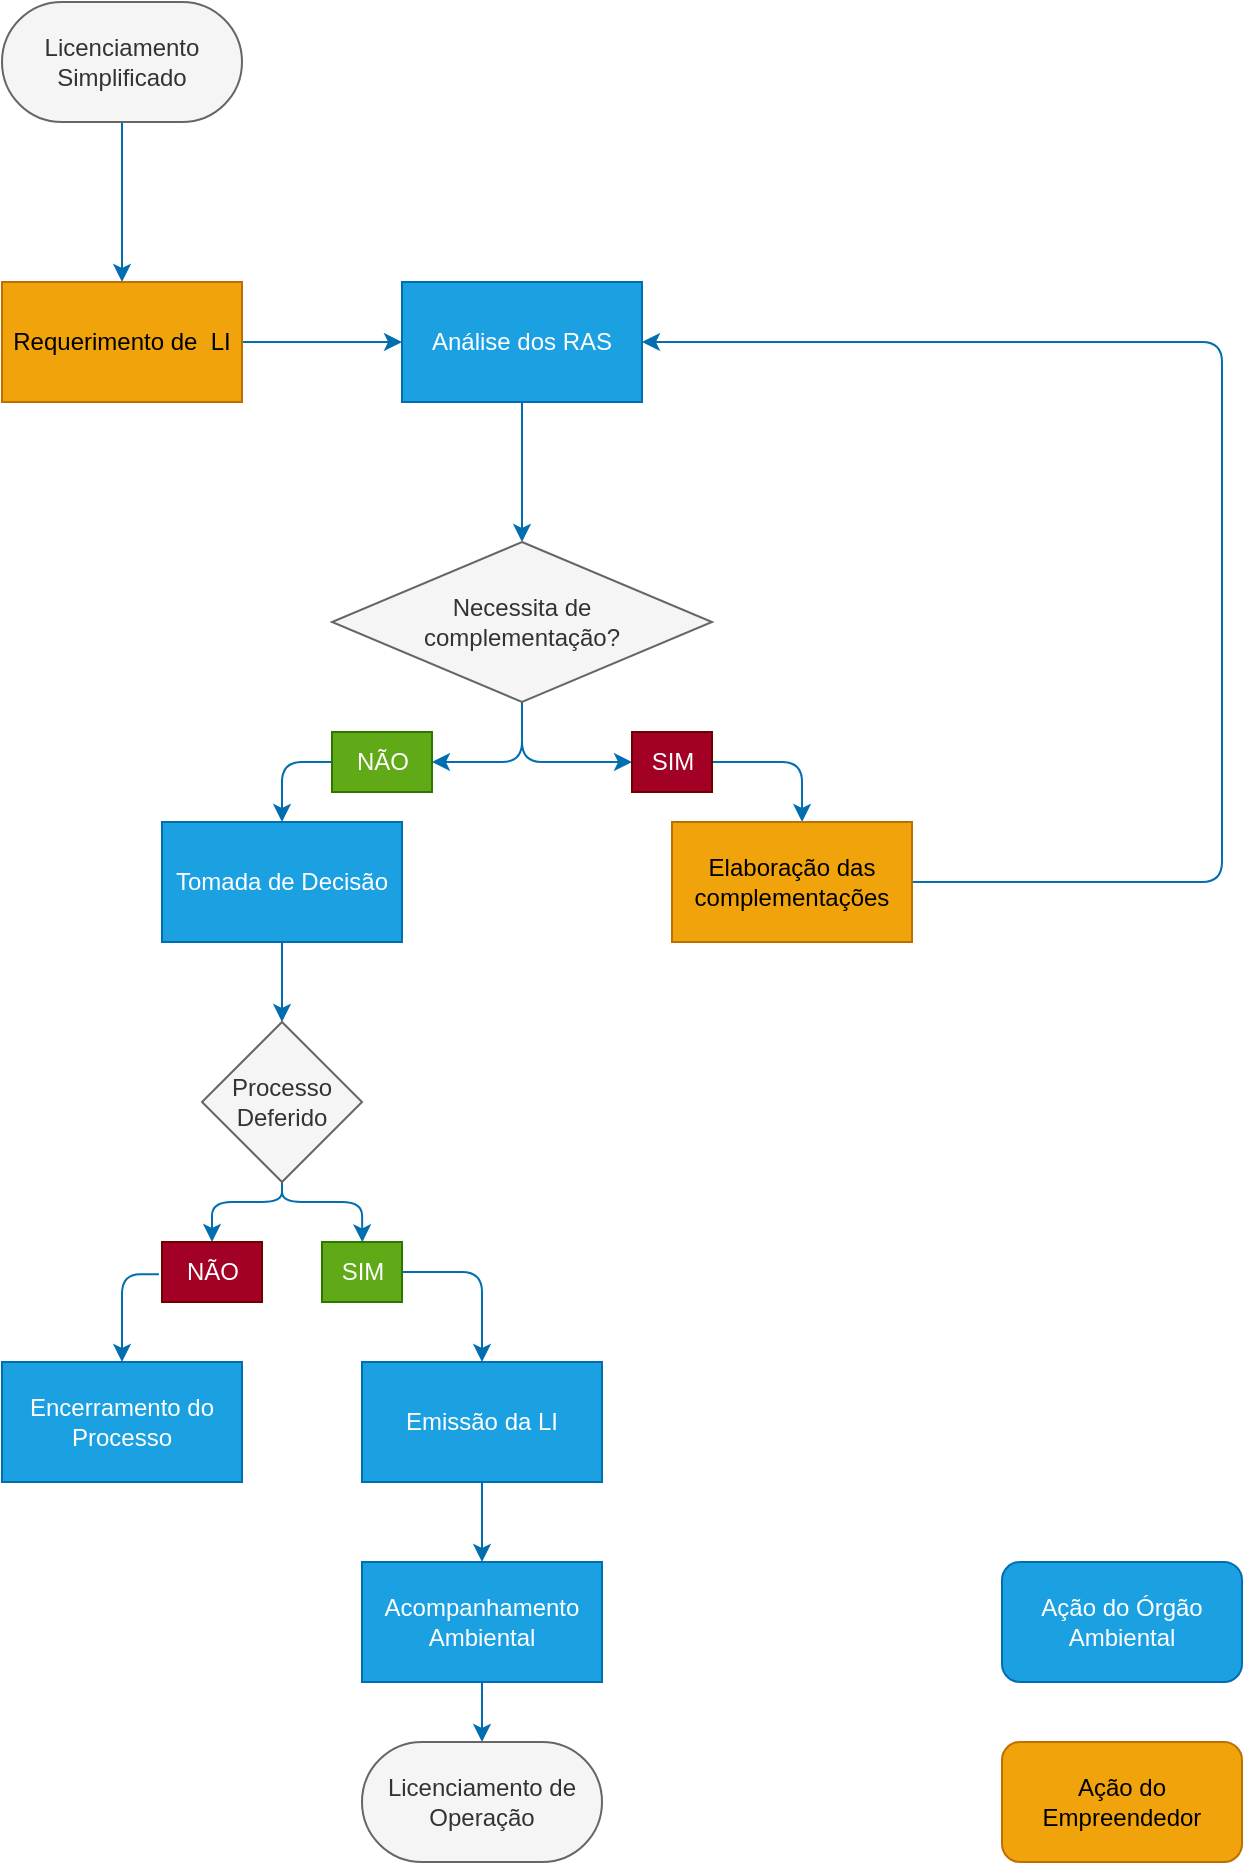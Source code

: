 <mxfile>
    <diagram id="0Nar0C7cz6JocBiBn4Yq" name="Page-1">
        <mxGraphModel dx="1434" dy="779" grid="1" gridSize="10" guides="1" tooltips="1" connect="1" arrows="1" fold="1" page="1" pageScale="1" pageWidth="850" pageHeight="1100" math="0" shadow="0">
            <root>
                <mxCell id="0"/>
                <mxCell id="1" parent="0"/>
                <mxCell id="4" value="" style="edgeStyle=none;html=1;fillColor=#1ba1e2;strokeColor=#006EAF;" parent="1" source="2" target="3" edge="1">
                    <mxGeometry relative="1" as="geometry"/>
                </mxCell>
                <mxCell id="2" value="Licenciamento Simplificado" style="rounded=1;whiteSpace=wrap;html=1;arcSize=50;absoluteArcSize=0;fillColor=#f5f5f5;fontColor=#333333;strokeColor=#666666;" parent="1" vertex="1">
                    <mxGeometry x="30" y="40" width="120" height="60" as="geometry"/>
                </mxCell>
                <mxCell id="6" value="" style="edgeStyle=none;html=1;fillColor=#1ba1e2;strokeColor=#006EAF;" parent="1" source="3" target="5" edge="1">
                    <mxGeometry relative="1" as="geometry"/>
                </mxCell>
                <mxCell id="3" value="Requerimento de&amp;nbsp; LI" style="whiteSpace=wrap;html=1;rounded=0;arcSize=50;fillColor=#f0a30a;fontColor=#000000;strokeColor=#BD7000;" parent="1" vertex="1">
                    <mxGeometry x="30" y="180" width="120" height="60" as="geometry"/>
                </mxCell>
                <mxCell id="10" value="" style="edgeStyle=none;html=1;fillColor=#1ba1e2;strokeColor=#006EAF;" parent="1" source="5" target="9" edge="1">
                    <mxGeometry relative="1" as="geometry"/>
                </mxCell>
                <mxCell id="5" value="Análise dos RAS" style="whiteSpace=wrap;html=1;rounded=0;arcSize=50;fillColor=#1ba1e2;fontColor=#ffffff;strokeColor=#006EAF;" parent="1" vertex="1">
                    <mxGeometry x="230" y="180" width="120" height="60" as="geometry"/>
                </mxCell>
                <mxCell id="12" value="" style="edgeStyle=none;html=1;entryX=1;entryY=0.5;entryDx=0;entryDy=0;entryPerimeter=0;fillColor=#1ba1e2;strokeColor=#006EAF;" parent="1" source="9" target="13" edge="1">
                    <mxGeometry relative="1" as="geometry">
                        <mxPoint x="250" y="420" as="targetPoint"/>
                        <Array as="points">
                            <mxPoint x="290" y="420"/>
                        </Array>
                    </mxGeometry>
                </mxCell>
                <mxCell id="15" style="edgeStyle=none;html=1;exitX=0.5;exitY=1;exitDx=0;exitDy=0;entryX=0;entryY=0.5;entryDx=0;entryDy=0;entryPerimeter=0;fillColor=#1ba1e2;strokeColor=#006EAF;" parent="1" source="9" target="14" edge="1">
                    <mxGeometry relative="1" as="geometry">
                        <Array as="points">
                            <mxPoint x="290" y="420"/>
                        </Array>
                    </mxGeometry>
                </mxCell>
                <mxCell id="9" value="Necessita de&lt;br&gt;complementação?" style="rhombus;whiteSpace=wrap;html=1;rounded=0;arcSize=50;fillColor=#f5f5f5;fontColor=#333333;strokeColor=#666666;" parent="1" vertex="1">
                    <mxGeometry x="195" y="310" width="190" height="80" as="geometry"/>
                </mxCell>
                <mxCell id="19" style="edgeStyle=none;html=1;entryX=0.5;entryY=0;entryDx=0;entryDy=0;fillColor=#1ba1e2;strokeColor=#006EAF;" parent="1" source="13" target="18" edge="1">
                    <mxGeometry relative="1" as="geometry">
                        <Array as="points">
                            <mxPoint x="170" y="420"/>
                        </Array>
                    </mxGeometry>
                </mxCell>
                <mxCell id="13" value="NÃO" style="text;html=1;align=center;verticalAlign=middle;resizable=0;points=[];autosize=1;strokeColor=#2D7600;fillColor=#60a917;fontColor=#ffffff;" parent="1" vertex="1">
                    <mxGeometry x="195" y="405" width="50" height="30" as="geometry"/>
                </mxCell>
                <mxCell id="17" style="edgeStyle=none;html=1;entryX=0.542;entryY=0;entryDx=0;entryDy=0;entryPerimeter=0;fillColor=#1ba1e2;strokeColor=#006EAF;" parent="1" source="14" target="16" edge="1">
                    <mxGeometry relative="1" as="geometry">
                        <Array as="points">
                            <mxPoint x="430" y="420"/>
                        </Array>
                    </mxGeometry>
                </mxCell>
                <mxCell id="14" value="SIM" style="text;html=1;align=center;verticalAlign=middle;resizable=0;points=[];autosize=1;strokeColor=#6F0000;fillColor=#a20025;fontColor=#ffffff;" parent="1" vertex="1">
                    <mxGeometry x="345" y="405" width="40" height="30" as="geometry"/>
                </mxCell>
                <mxCell id="30" style="edgeStyle=none;html=1;entryX=1;entryY=0.5;entryDx=0;entryDy=0;fillColor=#1ba1e2;strokeColor=#006EAF;" parent="1" source="16" target="5" edge="1">
                    <mxGeometry relative="1" as="geometry">
                        <Array as="points">
                            <mxPoint x="640" y="480"/>
                            <mxPoint x="640" y="320"/>
                            <mxPoint x="640" y="210"/>
                        </Array>
                    </mxGeometry>
                </mxCell>
                <mxCell id="16" value="Elaboração das complementações" style="whiteSpace=wrap;html=1;rounded=0;fillColor=#f0a30a;fontColor=#000000;strokeColor=#BD7000;" parent="1" vertex="1">
                    <mxGeometry x="365" y="450" width="120" height="60" as="geometry"/>
                </mxCell>
                <mxCell id="21" value="" style="edgeStyle=none;html=1;fillColor=#1ba1e2;strokeColor=#006EAF;" parent="1" source="18" target="20" edge="1">
                    <mxGeometry relative="1" as="geometry"/>
                </mxCell>
                <mxCell id="18" value="Tomada de Decisão" style="whiteSpace=wrap;html=1;rounded=0;fillColor=#1ba1e2;fontColor=#ffffff;strokeColor=#006EAF;" parent="1" vertex="1">
                    <mxGeometry x="110" y="450" width="120" height="60" as="geometry"/>
                </mxCell>
                <mxCell id="24" style="edgeStyle=none;html=1;entryX=0.5;entryY=0;entryDx=0;entryDy=0;entryPerimeter=0;fillColor=#1ba1e2;strokeColor=#006EAF;" parent="1" source="20" target="22" edge="1">
                    <mxGeometry relative="1" as="geometry">
                        <Array as="points">
                            <mxPoint x="170" y="640"/>
                            <mxPoint x="135" y="640"/>
                        </Array>
                    </mxGeometry>
                </mxCell>
                <mxCell id="25" style="edgeStyle=none;html=1;exitX=0.5;exitY=1;exitDx=0;exitDy=0;entryX=0.504;entryY=0.005;entryDx=0;entryDy=0;entryPerimeter=0;fillColor=#1ba1e2;strokeColor=#006EAF;" parent="1" source="20" target="23" edge="1">
                    <mxGeometry relative="1" as="geometry">
                        <Array as="points">
                            <mxPoint x="170" y="640"/>
                            <mxPoint x="210" y="640"/>
                        </Array>
                    </mxGeometry>
                </mxCell>
                <mxCell id="20" value="Processo&lt;br&gt;Deferido" style="rhombus;whiteSpace=wrap;html=1;rounded=0;fillColor=#f5f5f5;fontColor=#333333;strokeColor=#666666;" parent="1" vertex="1">
                    <mxGeometry x="130" y="550" width="80" height="80" as="geometry"/>
                </mxCell>
                <mxCell id="27" value="" style="edgeStyle=none;html=1;exitX=-0.031;exitY=0.538;exitDx=0;exitDy=0;exitPerimeter=0;fillColor=#1ba1e2;strokeColor=#006EAF;" parent="1" source="22" target="26" edge="1">
                    <mxGeometry relative="1" as="geometry">
                        <Array as="points">
                            <mxPoint x="90" y="676"/>
                        </Array>
                    </mxGeometry>
                </mxCell>
                <mxCell id="22" value="NÃO" style="text;html=1;align=center;verticalAlign=middle;resizable=0;points=[];autosize=1;strokeColor=#6F0000;fillColor=#a20025;fontColor=#ffffff;" parent="1" vertex="1">
                    <mxGeometry x="110" y="660" width="50" height="30" as="geometry"/>
                </mxCell>
                <mxCell id="29" value="" style="edgeStyle=none;html=1;exitX=1.004;exitY=0.5;exitDx=0;exitDy=0;exitPerimeter=0;fillColor=#1ba1e2;strokeColor=#006EAF;" parent="1" source="23" target="28" edge="1">
                    <mxGeometry relative="1" as="geometry">
                        <Array as="points">
                            <mxPoint x="270" y="675"/>
                        </Array>
                    </mxGeometry>
                </mxCell>
                <mxCell id="23" value="SIM" style="text;html=1;align=center;verticalAlign=middle;resizable=0;points=[];autosize=1;strokeColor=#2D7600;fillColor=#60a917;fontColor=#ffffff;" parent="1" vertex="1">
                    <mxGeometry x="190" y="660" width="40" height="30" as="geometry"/>
                </mxCell>
                <mxCell id="26" value="Encerramento do Processo" style="whiteSpace=wrap;html=1;fillColor=#1ba1e2;strokeColor=#006EAF;fontColor=#ffffff;" parent="1" vertex="1">
                    <mxGeometry x="30" y="720" width="120" height="60" as="geometry"/>
                </mxCell>
                <mxCell id="32" value="" style="edgeStyle=none;html=1;fillColor=#1ba1e2;strokeColor=#006EAF;" parent="1" source="28" target="31" edge="1">
                    <mxGeometry relative="1" as="geometry"/>
                </mxCell>
                <mxCell id="28" value="Emissão da LI" style="whiteSpace=wrap;html=1;fillColor=#1ba1e2;strokeColor=#006EAF;fontColor=#ffffff;" parent="1" vertex="1">
                    <mxGeometry x="210" y="720" width="120" height="60" as="geometry"/>
                </mxCell>
                <mxCell id="34" style="edgeStyle=none;html=1;entryX=0.5;entryY=0;entryDx=0;entryDy=0;fillColor=#1ba1e2;strokeColor=#006EAF;" parent="1" source="31" target="33" edge="1">
                    <mxGeometry relative="1" as="geometry"/>
                </mxCell>
                <mxCell id="31" value="Acompanhamento Ambiental" style="whiteSpace=wrap;html=1;fillColor=#1ba1e2;strokeColor=#006EAF;fontColor=#ffffff;" parent="1" vertex="1">
                    <mxGeometry x="210" y="820" width="120" height="60" as="geometry"/>
                </mxCell>
                <mxCell id="33" value="Licenciamento de Operação" style="whiteSpace=wrap;html=1;rounded=1;arcSize=50;fillColor=#f5f5f5;fontColor=#333333;strokeColor=#666666;" parent="1" vertex="1">
                    <mxGeometry x="210" y="910" width="120" height="60" as="geometry"/>
                </mxCell>
                <mxCell id="35" value="Ação do Órgão Ambiental" style="whiteSpace=wrap;html=1;rounded=1;fillColor=#1ba1e2;fontColor=#ffffff;strokeColor=#006EAF;" parent="1" vertex="1">
                    <mxGeometry x="530" y="820" width="120" height="60" as="geometry"/>
                </mxCell>
                <mxCell id="36" value="Ação do Empreendedor" style="whiteSpace=wrap;html=1;rounded=1;fillColor=#f0a30a;fontColor=#000000;strokeColor=#BD7000;" parent="1" vertex="1">
                    <mxGeometry x="530" y="910" width="120" height="60" as="geometry"/>
                </mxCell>
            </root>
        </mxGraphModel>
    </diagram>
</mxfile>